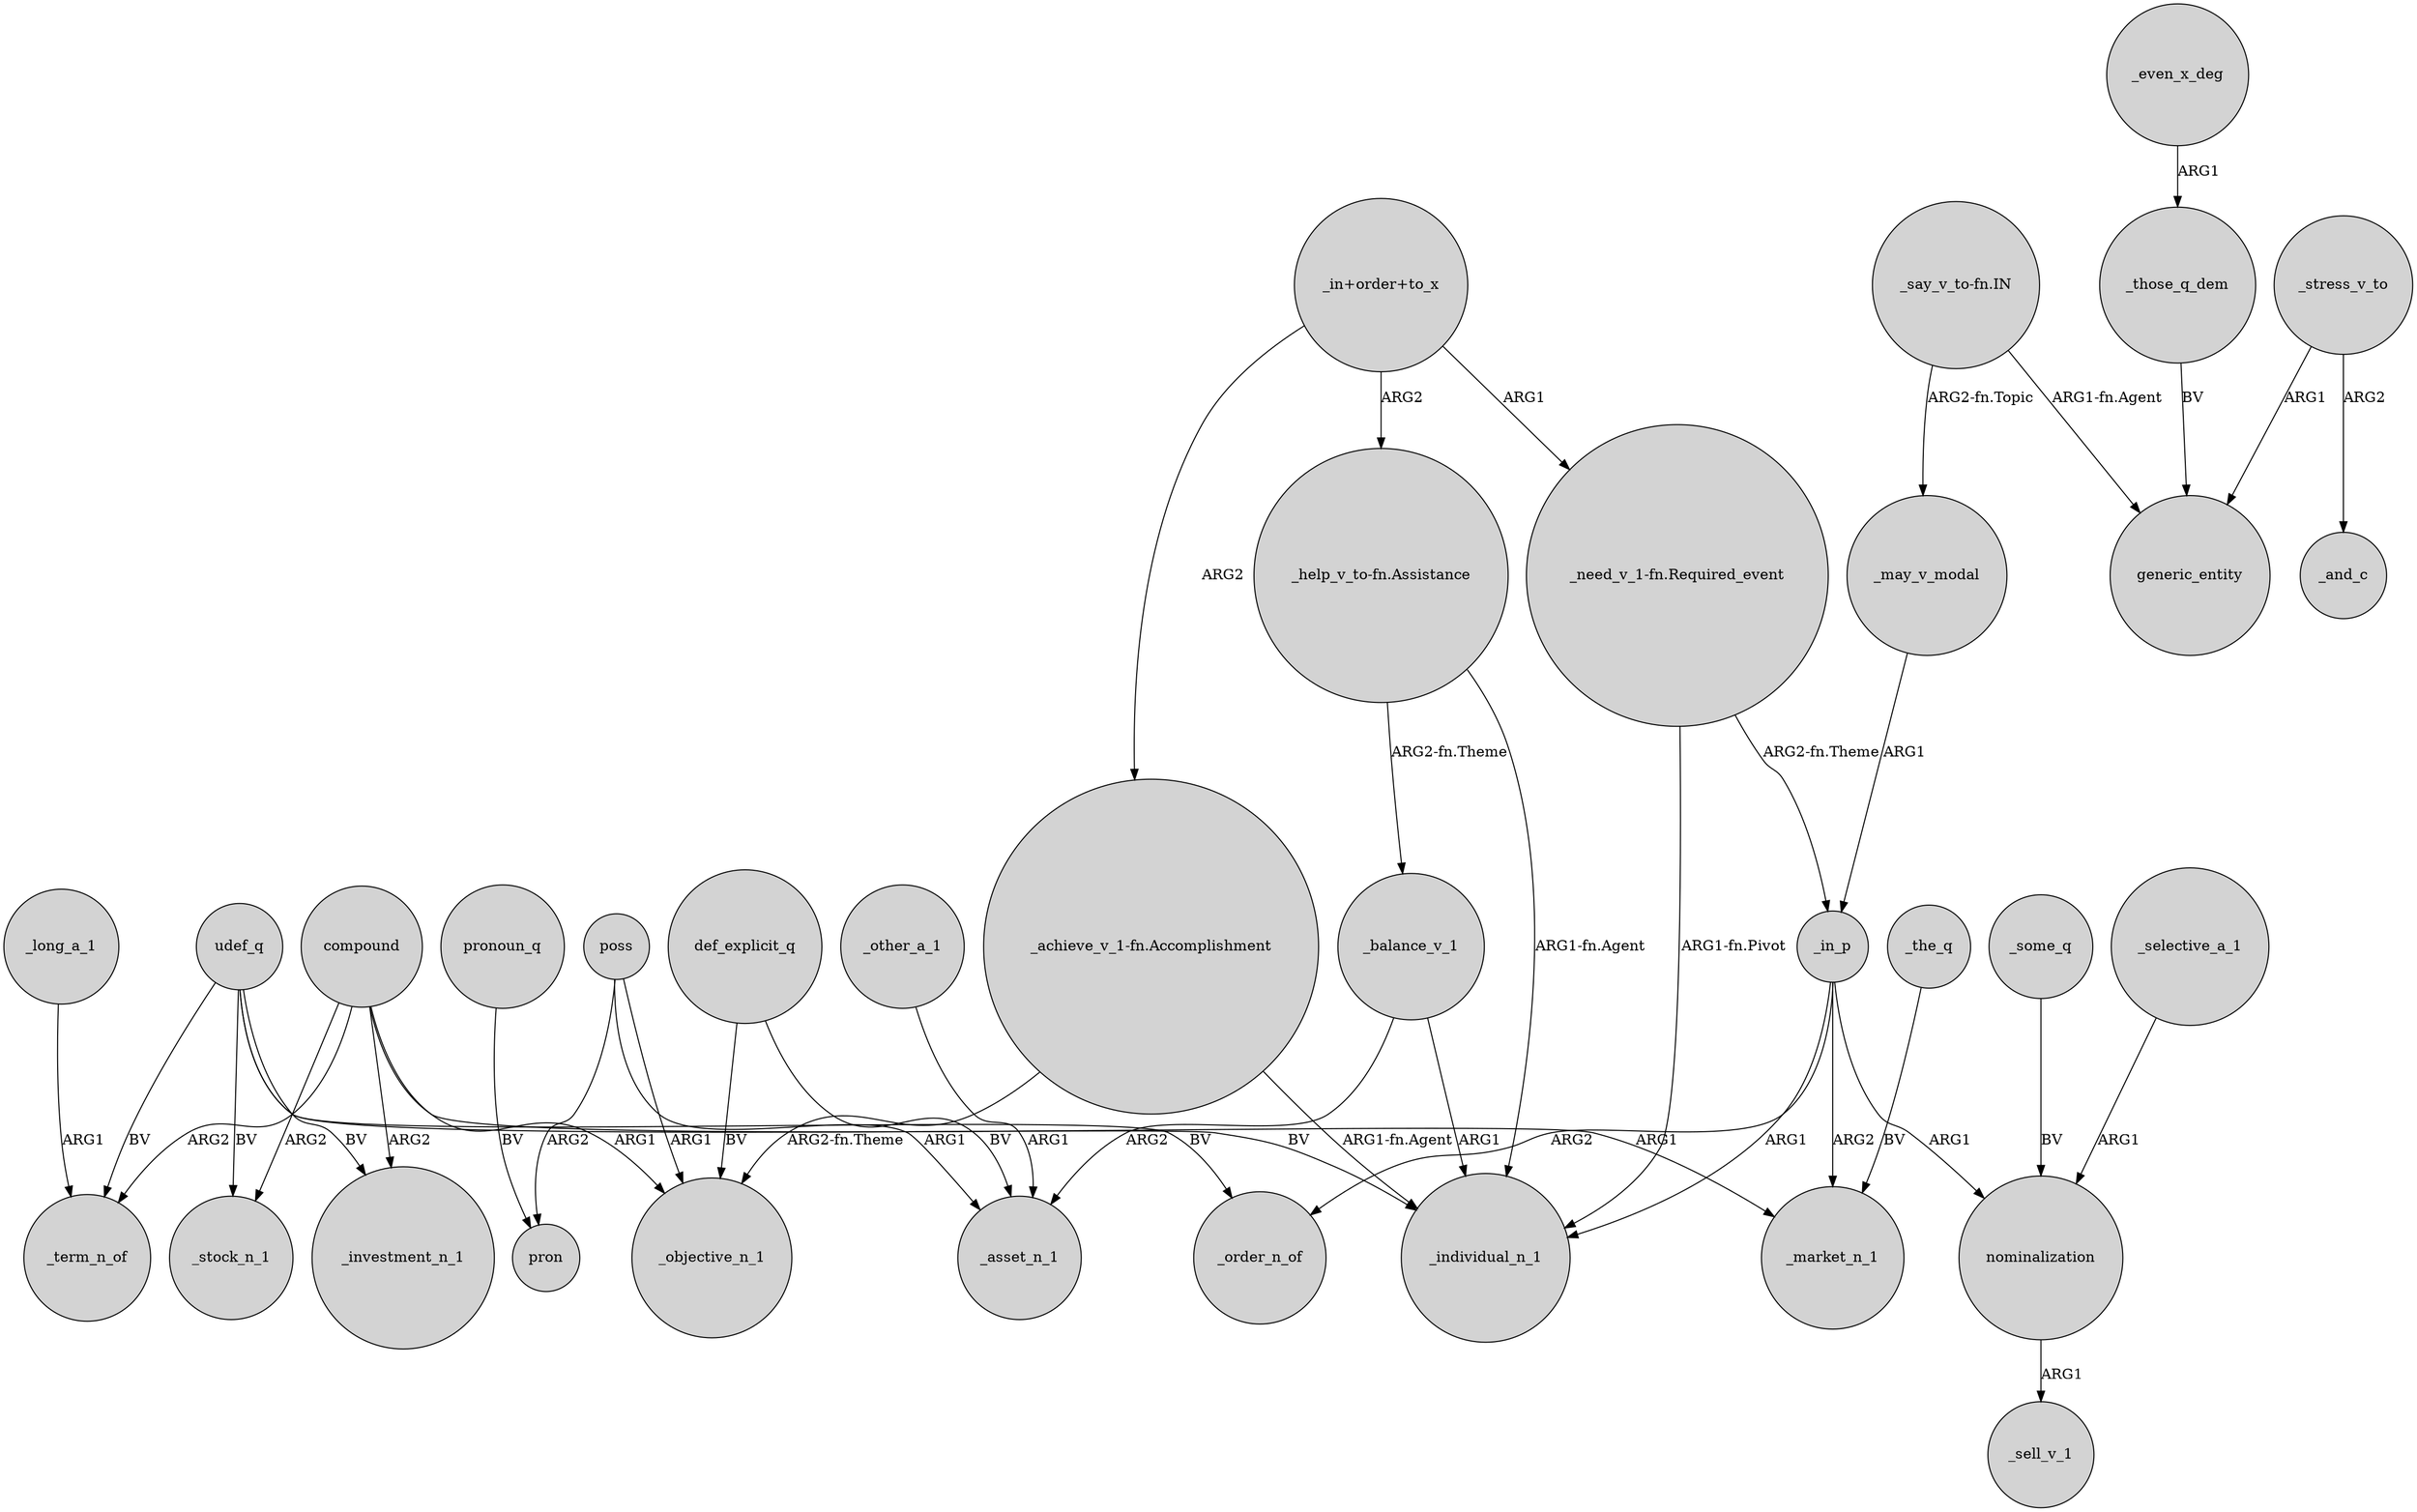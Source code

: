 digraph {
	node [shape=circle style=filled]
	_in_p -> _order_n_of [label=ARG2]
	nominalization -> _sell_v_1 [label=ARG1]
	def_explicit_q -> _asset_n_1 [label=BV]
	compound -> _objective_n_1 [label=ARG1]
	"_say_v_to-fn.IN" -> generic_entity [label="ARG1-fn.Agent"]
	udef_q -> _order_n_of [label=BV]
	poss -> pron [label=ARG2]
	compound -> _term_n_of [label=ARG2]
	"_need_v_1-fn.Required_event" -> _in_p [label="ARG2-fn.Theme"]
	"_in+order+to_x" -> "_achieve_v_1-fn.Accomplishment" [label=ARG2]
	_stress_v_to -> generic_entity [label=ARG1]
	_stress_v_to -> _and_c [label=ARG2]
	compound -> _investment_n_1 [label=ARG2]
	"_in+order+to_x" -> "_need_v_1-fn.Required_event" [label=ARG1]
	"_help_v_to-fn.Assistance" -> _individual_n_1 [label="ARG1-fn.Agent"]
	poss -> _objective_n_1 [label=ARG1]
	udef_q -> _individual_n_1 [label=BV]
	_balance_v_1 -> _individual_n_1 [label=ARG1]
	_in_p -> _individual_n_1 [label=ARG1]
	_other_a_1 -> _asset_n_1 [label=ARG1]
	compound -> _stock_n_1 [label=ARG2]
	"_need_v_1-fn.Required_event" -> _individual_n_1 [label="ARG1-fn.Pivot"]
	pronoun_q -> pron [label=BV]
	udef_q -> _stock_n_1 [label=BV]
	"_say_v_to-fn.IN" -> _may_v_modal [label="ARG2-fn.Topic"]
	_some_q -> nominalization [label=BV]
	_in_p -> nominalization [label=ARG1]
	udef_q -> _term_n_of [label=BV]
	def_explicit_q -> _objective_n_1 [label=BV]
	"_achieve_v_1-fn.Accomplishment" -> _individual_n_1 [label="ARG1-fn.Agent"]
	_balance_v_1 -> _asset_n_1 [label=ARG2]
	udef_q -> _investment_n_1 [label=BV]
	_in_p -> _market_n_1 [label=ARG2]
	"_achieve_v_1-fn.Accomplishment" -> _objective_n_1 [label="ARG2-fn.Theme"]
	"_in+order+to_x" -> "_help_v_to-fn.Assistance" [label=ARG2]
	poss -> _asset_n_1 [label=ARG1]
	_may_v_modal -> _in_p [label=ARG1]
	compound -> _market_n_1 [label=ARG1]
	_even_x_deg -> _those_q_dem [label=ARG1]
	_the_q -> _market_n_1 [label=BV]
	"_help_v_to-fn.Assistance" -> _balance_v_1 [label="ARG2-fn.Theme"]
	_those_q_dem -> generic_entity [label=BV]
	_selective_a_1 -> nominalization [label=ARG1]
	_long_a_1 -> _term_n_of [label=ARG1]
}
